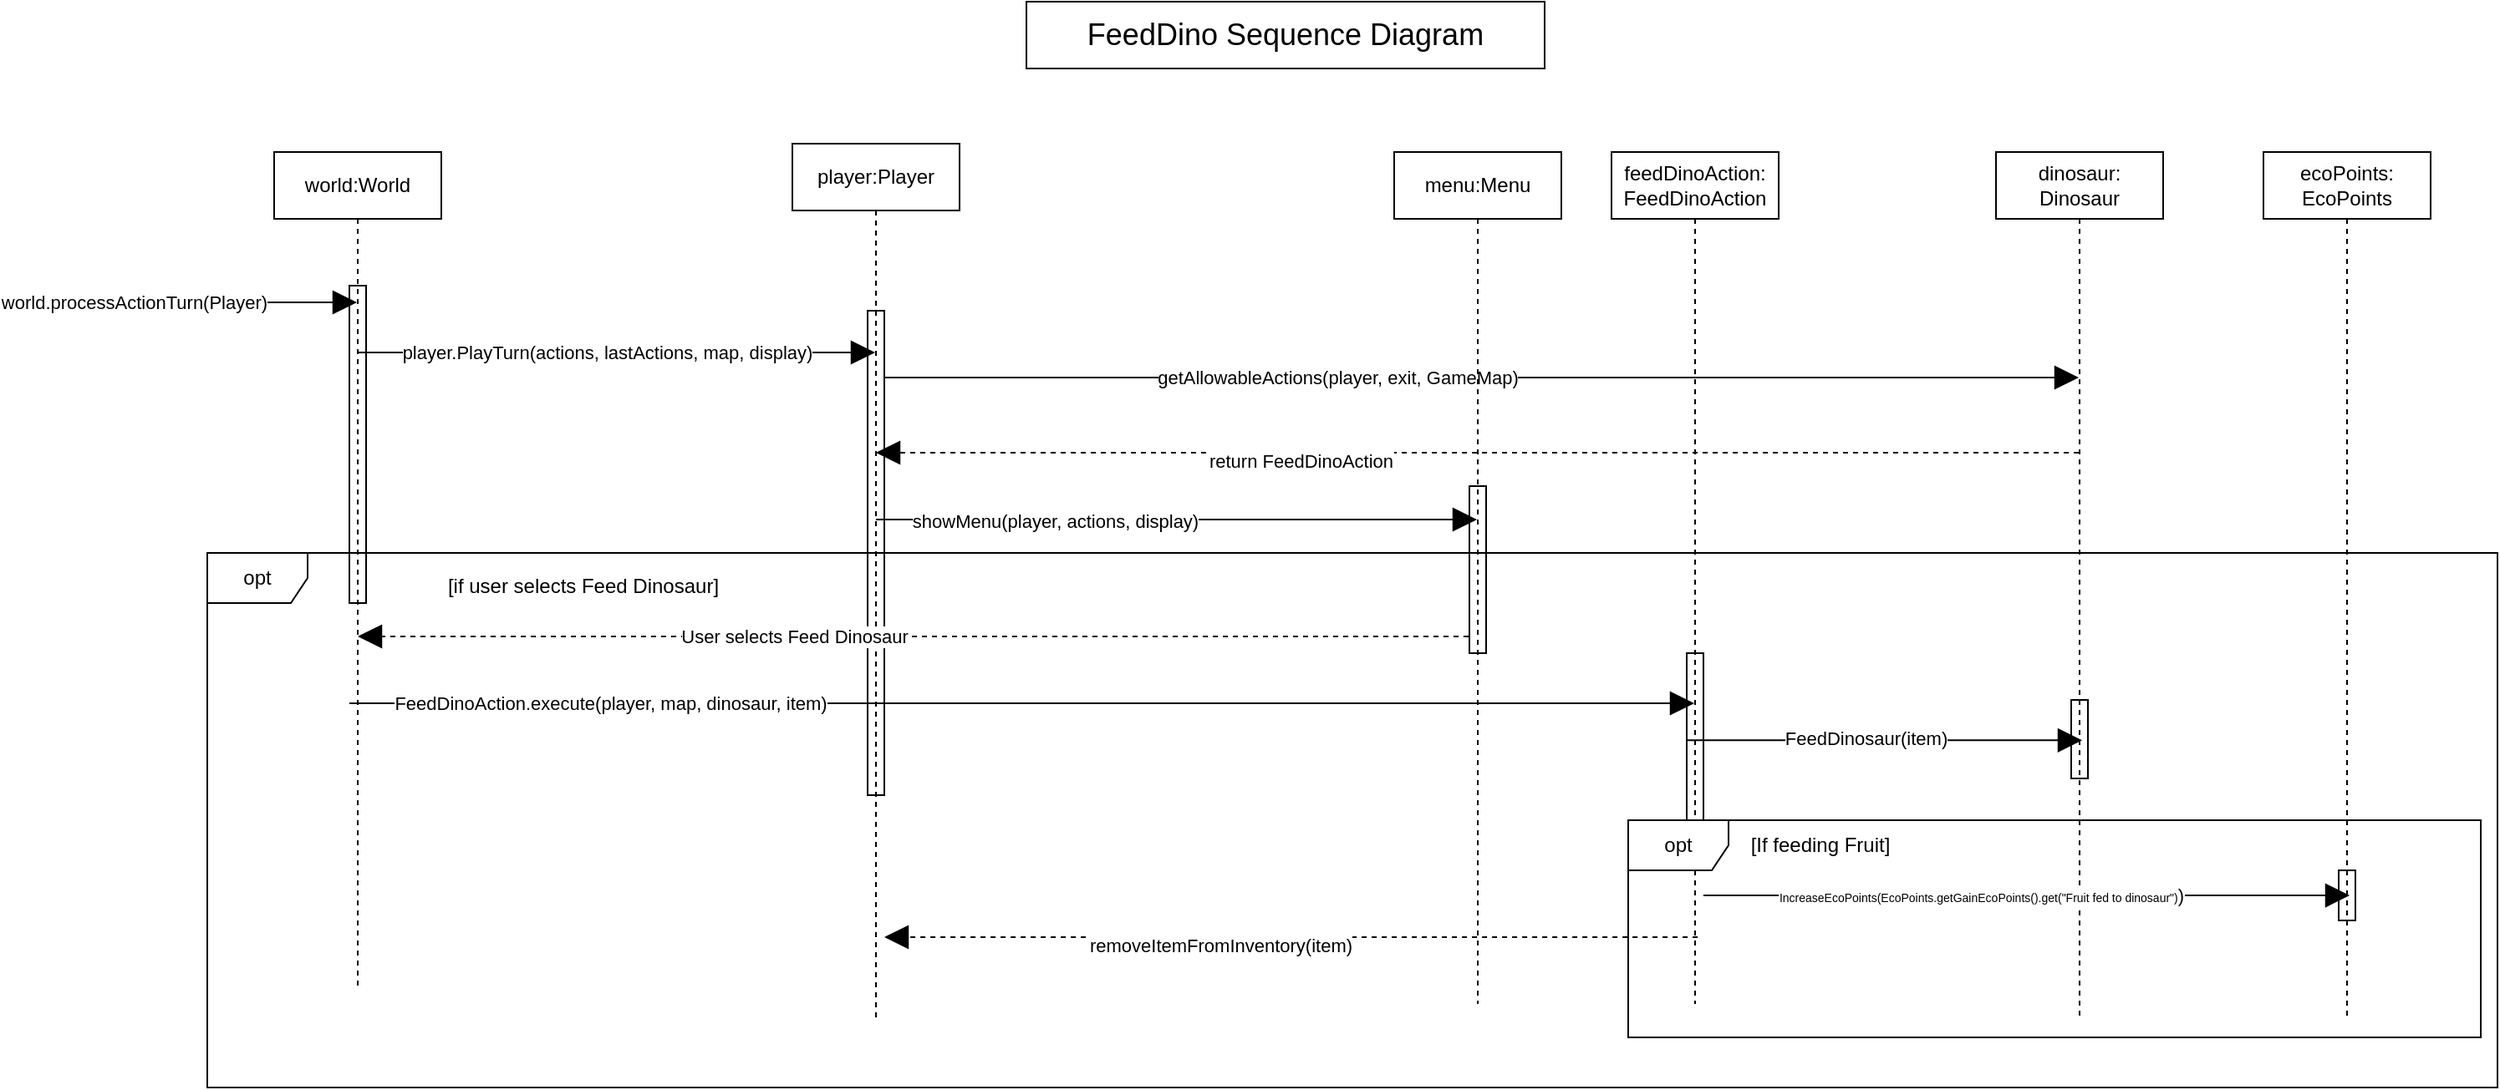 <mxfile version="14.7.0" type="device"><diagram id="QY4K_dC8BTK31Get-kmV" name="Page-1"><mxGraphModel dx="2062" dy="1065" grid="1" gridSize="10" guides="1" tooltips="1" connect="1" arrows="1" fold="1" page="1" pageScale="1" pageWidth="1654" pageHeight="1169" math="0" shadow="0"><root><mxCell id="0"/><mxCell id="1" parent="0"/><mxCell id="WNVH1HHIPUukN4-e0zlU-10" value="world:World" style="shape=umlLifeline;perimeter=lifelinePerimeter;whiteSpace=wrap;html=1;container=1;collapsible=0;recursiveResize=0;outlineConnect=0;" parent="1" vertex="1"><mxGeometry x="180" y="140" width="100" height="500" as="geometry"/></mxCell><mxCell id="WNVH1HHIPUukN4-e0zlU-15" value="" style="endArrow=block;endFill=1;endSize=12;html=1;" parent="WNVH1HHIPUukN4-e0zlU-10" target="WNVH1HHIPUukN4-e0zlU-11" edge="1"><mxGeometry width="160" relative="1" as="geometry"><mxPoint x="50" y="120" as="sourcePoint"/><mxPoint x="210" y="120" as="targetPoint"/></mxGeometry></mxCell><mxCell id="WNVH1HHIPUukN4-e0zlU-16" value="player.PlayTurn(actions, lastActions, map, display)" style="edgeLabel;html=1;align=center;verticalAlign=middle;resizable=0;points=[];" parent="WNVH1HHIPUukN4-e0zlU-15" vertex="1" connectable="0"><mxGeometry x="-0.45" y="-1" relative="1" as="geometry"><mxPoint x="64" y="-1" as="offset"/></mxGeometry></mxCell><mxCell id="WNVH1HHIPUukN4-e0zlU-57" value="" style="html=1;points=[];perimeter=orthogonalPerimeter;fillColor=none;" parent="WNVH1HHIPUukN4-e0zlU-10" vertex="1"><mxGeometry x="45" y="80" width="10" height="190" as="geometry"/></mxCell><mxCell id="WNVH1HHIPUukN4-e0zlU-11" value="player:Player" style="shape=umlLifeline;perimeter=lifelinePerimeter;whiteSpace=wrap;html=1;container=1;collapsible=0;recursiveResize=0;outlineConnect=0;" parent="1" vertex="1"><mxGeometry x="490" y="135" width="100" height="525" as="geometry"/></mxCell><mxCell id="WNVH1HHIPUukN4-e0zlU-58" value="" style="html=1;points=[];perimeter=orthogonalPerimeter;fillColor=none;" parent="WNVH1HHIPUukN4-e0zlU-11" vertex="1"><mxGeometry x="45" y="100" width="10" height="290" as="geometry"/></mxCell><mxCell id="c0PgdvjxNuAv_Usm58M4-2" value="" style="endArrow=block;endFill=1;endSize=12;html=1;" parent="WNVH1HHIPUukN4-e0zlU-11" target="c0PgdvjxNuAv_Usm58M4-17" edge="1"><mxGeometry width="160" relative="1" as="geometry"><mxPoint x="55" y="140" as="sourcePoint"/><mxPoint x="279.5" y="140" as="targetPoint"/></mxGeometry></mxCell><mxCell id="c0PgdvjxNuAv_Usm58M4-4" value="getAllowableActions(player, exit, GameMap)" style="edgeLabel;html=1;align=center;verticalAlign=middle;resizable=0;points=[];" parent="c0PgdvjxNuAv_Usm58M4-2" vertex="1" connectable="0"><mxGeometry x="-0.297" relative="1" as="geometry"><mxPoint x="20" as="offset"/></mxGeometry></mxCell><mxCell id="c0PgdvjxNuAv_Usm58M4-29" value="" style="endArrow=block;endFill=1;endSize=12;html=1;" parent="WNVH1HHIPUukN4-e0zlU-11" target="c0PgdvjxNuAv_Usm58M4-28" edge="1"><mxGeometry width="160" relative="1" as="geometry"><mxPoint x="50" y="225" as="sourcePoint"/><mxPoint x="210" y="225" as="targetPoint"/></mxGeometry></mxCell><mxCell id="c0PgdvjxNuAv_Usm58M4-30" value="showMenu(player, actions, display)" style="edgeLabel;html=1;align=center;verticalAlign=middle;resizable=0;points=[];" parent="c0PgdvjxNuAv_Usm58M4-29" vertex="1" connectable="0"><mxGeometry x="-0.405" y="-1" relative="1" as="geometry"><mxPoint as="offset"/></mxGeometry></mxCell><mxCell id="WNVH1HHIPUukN4-e0zlU-12" value="" style="endArrow=block;endFill=1;endSize=12;html=1;" parent="1" target="WNVH1HHIPUukN4-e0zlU-10" edge="1"><mxGeometry width="160" relative="1" as="geometry"><mxPoint x="30" y="230" as="sourcePoint"/><mxPoint x="150" y="230" as="targetPoint"/></mxGeometry></mxCell><mxCell id="WNVH1HHIPUukN4-e0zlU-14" value="world.processActionTurn(Player)" style="edgeLabel;html=1;align=center;verticalAlign=middle;resizable=0;points=[];" parent="WNVH1HHIPUukN4-e0zlU-12" vertex="1" connectable="0"><mxGeometry x="-0.579" relative="1" as="geometry"><mxPoint x="24" as="offset"/></mxGeometry></mxCell><mxCell id="c0PgdvjxNuAv_Usm58M4-7" value="" style="endArrow=block;dashed=1;endFill=1;endSize=12;html=1;" parent="1" target="WNVH1HHIPUukN4-e0zlU-10" edge="1"><mxGeometry width="160" relative="1" as="geometry"><mxPoint x="894.5" y="430" as="sourcePoint"/><mxPoint x="590" y="430" as="targetPoint"/><Array as="points"><mxPoint x="735" y="430"/></Array></mxGeometry></mxCell><mxCell id="c0PgdvjxNuAv_Usm58M4-10" value="User selects Feed Dinosaur" style="edgeLabel;html=1;align=center;verticalAlign=middle;resizable=0;points=[];" parent="c0PgdvjxNuAv_Usm58M4-7" vertex="1" connectable="0"><mxGeometry x="0.374" relative="1" as="geometry"><mxPoint x="53" as="offset"/></mxGeometry></mxCell><mxCell id="c0PgdvjxNuAv_Usm58M4-8" value="opt" style="shape=umlFrame;whiteSpace=wrap;html=1;" parent="1" vertex="1"><mxGeometry x="140" y="380" width="1370" height="320" as="geometry"/></mxCell><mxCell id="c0PgdvjxNuAv_Usm58M4-9" value="[if user selects Feed Dinosaur]" style="text;html=1;strokeColor=none;fillColor=none;align=center;verticalAlign=middle;whiteSpace=wrap;rounded=0;" parent="1" vertex="1"><mxGeometry x="280" y="390" width="170" height="20" as="geometry"/></mxCell><mxCell id="c0PgdvjxNuAv_Usm58M4-13" value="feedDinoAction:&lt;br&gt;FeedDinoAction" style="shape=umlLifeline;perimeter=lifelinePerimeter;whiteSpace=wrap;html=1;container=1;collapsible=0;recursiveResize=0;outlineConnect=0;" parent="1" vertex="1"><mxGeometry x="980" y="140" width="100" height="510" as="geometry"/></mxCell><mxCell id="c0PgdvjxNuAv_Usm58M4-17" value="dinosaur:&lt;br&gt;Dinosaur" style="shape=umlLifeline;perimeter=lifelinePerimeter;whiteSpace=wrap;html=1;container=1;collapsible=0;recursiveResize=0;outlineConnect=0;" parent="1" vertex="1"><mxGeometry x="1210" y="140" width="100" height="520" as="geometry"/></mxCell><mxCell id="c0PgdvjxNuAv_Usm58M4-25" value="" style="html=1;points=[];perimeter=orthogonalPerimeter;fillColor=none;" parent="c0PgdvjxNuAv_Usm58M4-17" vertex="1"><mxGeometry x="45" y="328" width="10" height="47" as="geometry"/></mxCell><mxCell id="c0PgdvjxNuAv_Usm58M4-21" value="" style="endArrow=block;dashed=1;endFill=1;endSize=12;html=1;" parent="1" edge="1"><mxGeometry width="160" relative="1" as="geometry"><mxPoint x="1031.55" y="610" as="sourcePoint"/><mxPoint x="545.0" y="610" as="targetPoint"/><Array as="points"><mxPoint x="785.19" y="610"/></Array></mxGeometry></mxCell><mxCell id="c0PgdvjxNuAv_Usm58M4-22" value="removeItemFromInventory(item)" style="edgeLabel;html=1;align=center;verticalAlign=middle;resizable=0;points=[];" parent="c0PgdvjxNuAv_Usm58M4-21" vertex="1" connectable="0"><mxGeometry x="0.545" y="-3" relative="1" as="geometry"><mxPoint x="90" y="8" as="offset"/></mxGeometry></mxCell><mxCell id="c0PgdvjxNuAv_Usm58M4-28" value="menu:Menu" style="shape=umlLifeline;perimeter=lifelinePerimeter;whiteSpace=wrap;html=1;container=1;collapsible=0;recursiveResize=0;outlineConnect=0;fillColor=none;" parent="1" vertex="1"><mxGeometry x="850" y="140" width="100" height="510" as="geometry"/></mxCell><mxCell id="c0PgdvjxNuAv_Usm58M4-31" value="" style="html=1;points=[];perimeter=orthogonalPerimeter;fillColor=none;" parent="c0PgdvjxNuAv_Usm58M4-28" vertex="1"><mxGeometry x="45" y="200" width="10" height="100" as="geometry"/></mxCell><mxCell id="c0PgdvjxNuAv_Usm58M4-12" value="" style="endArrow=block;endFill=1;endSize=12;html=1;" parent="1" target="c0PgdvjxNuAv_Usm58M4-13" edge="1"><mxGeometry width="160" relative="1" as="geometry"><mxPoint x="225" y="470" as="sourcePoint"/><mxPoint x="954.5" y="470" as="targetPoint"/></mxGeometry></mxCell><mxCell id="c0PgdvjxNuAv_Usm58M4-15" value="FeedDinoAction.execute(player, map, dinosaur, item)" style="edgeLabel;html=1;align=center;verticalAlign=middle;resizable=0;points=[];" parent="c0PgdvjxNuAv_Usm58M4-12" vertex="1" connectable="0"><mxGeometry x="-0.689" y="-2" relative="1" as="geometry"><mxPoint x="31" y="-2" as="offset"/></mxGeometry></mxCell><mxCell id="c0PgdvjxNuAv_Usm58M4-24" value="" style="html=1;points=[];perimeter=orthogonalPerimeter;fillColor=none;" parent="1" vertex="1"><mxGeometry x="1025" y="440" width="10" height="105" as="geometry"/></mxCell><mxCell id="c0PgdvjxNuAv_Usm58M4-18" value="" style="endArrow=block;endFill=1;endSize=12;html=1;" parent="1" edge="1"><mxGeometry width="160" relative="1" as="geometry"><mxPoint x="1025" y="492.16" as="sourcePoint"/><mxPoint x="1261.5" y="492.16" as="targetPoint"/></mxGeometry></mxCell><mxCell id="c0PgdvjxNuAv_Usm58M4-20" value="FeedDinosaur(item)" style="edgeLabel;html=1;align=center;verticalAlign=middle;resizable=0;points=[];" parent="c0PgdvjxNuAv_Usm58M4-18" vertex="1" connectable="0"><mxGeometry x="-0.293" y="1" relative="1" as="geometry"><mxPoint x="23" as="offset"/></mxGeometry></mxCell><mxCell id="nBBcsg3sWB6kF5ywMEnP-1" value="ecoPoints:&lt;br&gt;EcoPoints" style="shape=umlLifeline;perimeter=lifelinePerimeter;whiteSpace=wrap;html=1;container=1;collapsible=0;recursiveResize=0;outlineConnect=0;" parent="1" vertex="1"><mxGeometry x="1370" y="140" width="100" height="520" as="geometry"/></mxCell><mxCell id="nBBcsg3sWB6kF5ywMEnP-5" value="" style="html=1;points=[];perimeter=orthogonalPerimeter;fillColor=none;" parent="nBBcsg3sWB6kF5ywMEnP-1" vertex="1"><mxGeometry x="45" y="430" width="10" height="30" as="geometry"/></mxCell><mxCell id="nBBcsg3sWB6kF5ywMEnP-2" value="" style="endArrow=block;endFill=1;endSize=12;html=1;exitX=0.8;exitY=0.857;exitDx=0;exitDy=0;exitPerimeter=0;" parent="1" edge="1"><mxGeometry width="160" relative="1" as="geometry"><mxPoint x="1035" y="585.005" as="sourcePoint"/><mxPoint x="1421.5" y="585.02" as="targetPoint"/><Array as="points"><mxPoint x="1232" y="585.02"/></Array></mxGeometry></mxCell><mxCell id="nBBcsg3sWB6kF5ywMEnP-3" value="&lt;font style=&quot;font-size: 7px&quot;&gt;IncreaseEcoPoints(EcoPoints.getGainEcoPoints().get(&quot;Fruit fed to dinosaur&quot;)&lt;/font&gt;)" style="edgeLabel;html=1;align=center;verticalAlign=middle;resizable=0;points=[];" parent="nBBcsg3sWB6kF5ywMEnP-2" vertex="1" connectable="0"><mxGeometry x="-0.367" y="1" relative="1" as="geometry"><mxPoint x="43" y="1" as="offset"/></mxGeometry></mxCell><mxCell id="tgor_xyNYXwKAVgVpgmV-1" value="" style="endArrow=block;dashed=1;endFill=1;endSize=12;html=1;" parent="1" source="c0PgdvjxNuAv_Usm58M4-17" target="WNVH1HHIPUukN4-e0zlU-11" edge="1"><mxGeometry width="160" relative="1" as="geometry"><mxPoint x="1262.05" y="321.85" as="sourcePoint"/><mxPoint x="770.0" y="320" as="targetPoint"/><Array as="points"><mxPoint x="1010.19" y="320"/></Array></mxGeometry></mxCell><mxCell id="tgor_xyNYXwKAVgVpgmV-2" value="return FeedDinoAction" style="edgeLabel;html=1;align=center;verticalAlign=middle;resizable=0;points=[];" parent="tgor_xyNYXwKAVgVpgmV-1" vertex="1" connectable="0"><mxGeometry x="0.545" y="-3" relative="1" as="geometry"><mxPoint x="90" y="8" as="offset"/></mxGeometry></mxCell><mxCell id="1nzdYoHRJomKnD5Jz0QY-1" value="&lt;font style=&quot;font-size: 18px&quot;&gt;FeedDino Sequence Diagram&lt;/font&gt;" style="rounded=0;whiteSpace=wrap;html=1;" parent="1" vertex="1"><mxGeometry x="630" y="50" width="310" height="40" as="geometry"/></mxCell><mxCell id="1nzdYoHRJomKnD5Jz0QY-2" value="opt" style="shape=umlFrame;whiteSpace=wrap;html=1;" parent="1" vertex="1"><mxGeometry x="990" y="540" width="510" height="130" as="geometry"/></mxCell><mxCell id="1nzdYoHRJomKnD5Jz0QY-7" value="[If feeding Fruit]" style="text;html=1;strokeColor=none;fillColor=none;align=center;verticalAlign=middle;whiteSpace=wrap;rounded=0;" parent="1" vertex="1"><mxGeometry x="1050" y="545" width="110" height="20" as="geometry"/></mxCell></root></mxGraphModel></diagram></mxfile>